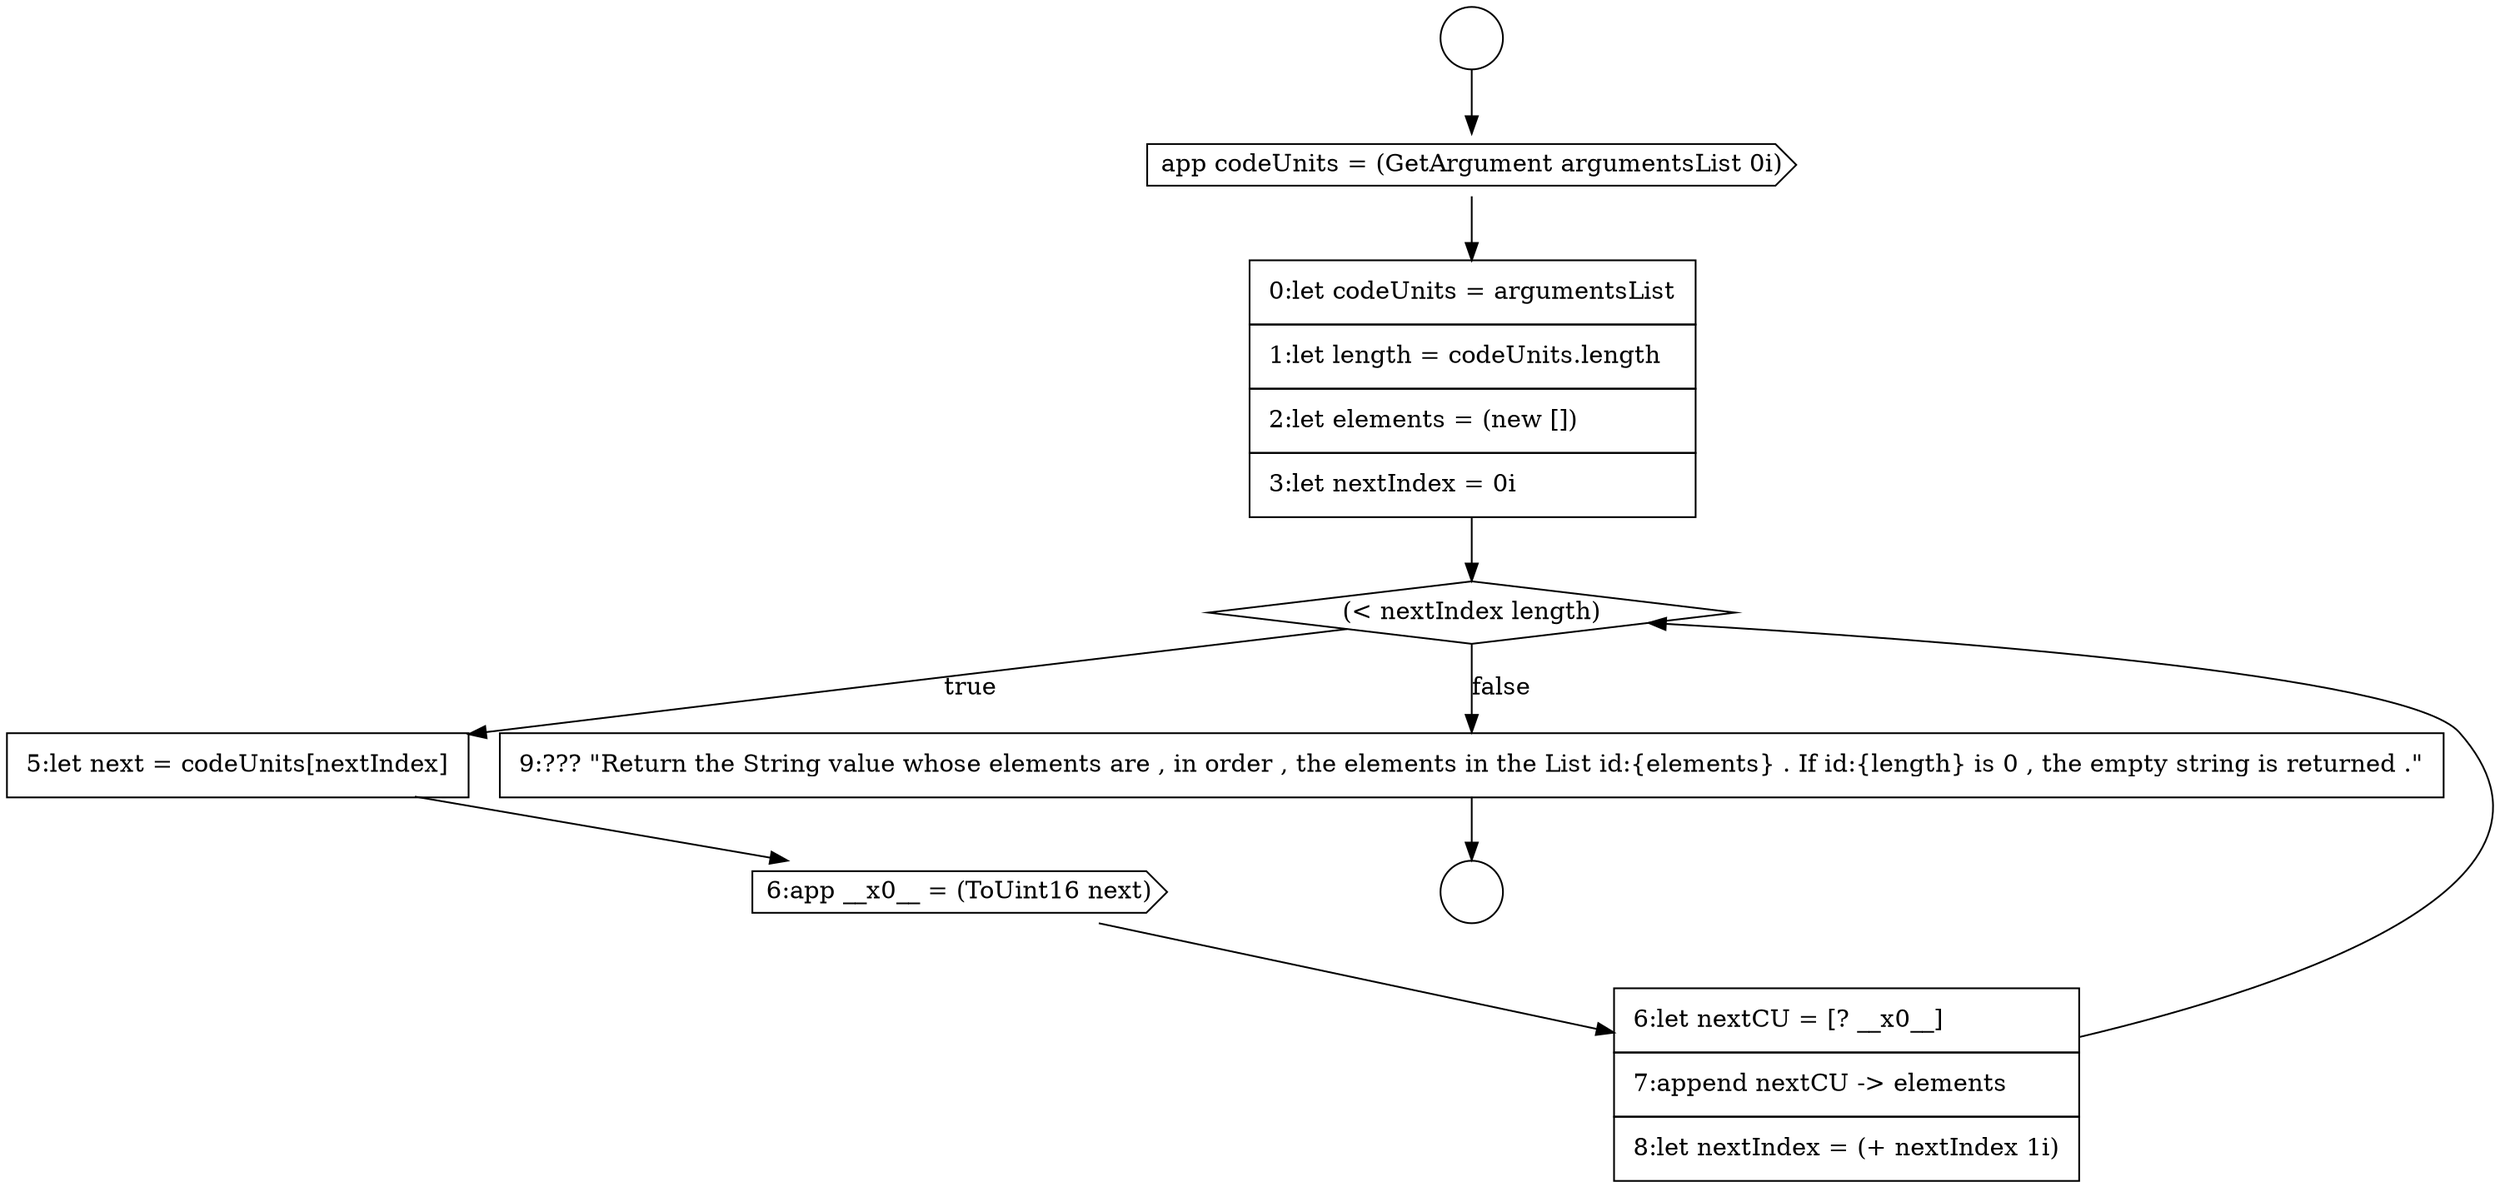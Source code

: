 digraph {
  node11763 [shape=none, margin=0, label=<<font color="black">
    <table border="0" cellborder="1" cellspacing="0" cellpadding="10">
      <tr><td align="left">0:let codeUnits = argumentsList</td></tr>
      <tr><td align="left">1:let length = codeUnits.length</td></tr>
      <tr><td align="left">2:let elements = (new [])</td></tr>
      <tr><td align="left">3:let nextIndex = 0i</td></tr>
    </table>
  </font>> color="black" fillcolor="white" style=filled]
  node11760 [shape=circle label=" " color="black" fillcolor="white" style=filled]
  node11762 [shape=cds, label=<<font color="black">app codeUnits = (GetArgument argumentsList 0i)</font>> color="black" fillcolor="white" style=filled]
  node11765 [shape=none, margin=0, label=<<font color="black">
    <table border="0" cellborder="1" cellspacing="0" cellpadding="10">
      <tr><td align="left">5:let next = codeUnits[nextIndex]</td></tr>
    </table>
  </font>> color="black" fillcolor="white" style=filled]
  node11764 [shape=diamond, label=<<font color="black">(&lt; nextIndex length)</font>> color="black" fillcolor="white" style=filled]
  node11768 [shape=none, margin=0, label=<<font color="black">
    <table border="0" cellborder="1" cellspacing="0" cellpadding="10">
      <tr><td align="left">9:??? &quot;Return the String value whose elements are , in order , the elements in the List id:{elements} . If id:{length} is 0 , the empty string is returned .&quot;</td></tr>
    </table>
  </font>> color="black" fillcolor="white" style=filled]
  node11766 [shape=cds, label=<<font color="black">6:app __x0__ = (ToUint16 next)</font>> color="black" fillcolor="white" style=filled]
  node11767 [shape=none, margin=0, label=<<font color="black">
    <table border="0" cellborder="1" cellspacing="0" cellpadding="10">
      <tr><td align="left">6:let nextCU = [? __x0__]</td></tr>
      <tr><td align="left">7:append nextCU -&gt; elements</td></tr>
      <tr><td align="left">8:let nextIndex = (+ nextIndex 1i)</td></tr>
    </table>
  </font>> color="black" fillcolor="white" style=filled]
  node11761 [shape=circle label=" " color="black" fillcolor="white" style=filled]
  node11766 -> node11767 [ color="black"]
  node11765 -> node11766 [ color="black"]
  node11764 -> node11765 [label=<<font color="black">true</font>> color="black"]
  node11764 -> node11768 [label=<<font color="black">false</font>> color="black"]
  node11767 -> node11764 [ color="black"]
  node11762 -> node11763 [ color="black"]
  node11763 -> node11764 [ color="black"]
  node11768 -> node11761 [ color="black"]
  node11760 -> node11762 [ color="black"]
}
